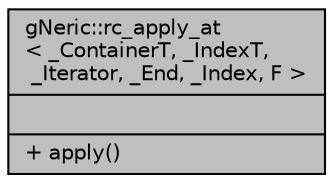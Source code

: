 digraph "gNeric::rc_apply_at&lt; _ContainerT, _IndexT, _Iterator, _End, _Index, F &gt;"
{
 // INTERACTIVE_SVG=YES
  bgcolor="transparent";
  edge [fontname="Helvetica",fontsize="10",labelfontname="Helvetica",labelfontsize="10"];
  node [fontname="Helvetica",fontsize="10",shape=record];
  Node1 [label="{gNeric::rc_apply_at\l\< _ContainerT, _IndexT,\l _Iterator, _End, _Index, F \>\n||+ apply()\l}",height=0.2,width=0.4,color="black", fillcolor="grey75", style="filled", fontcolor="black"];
}
